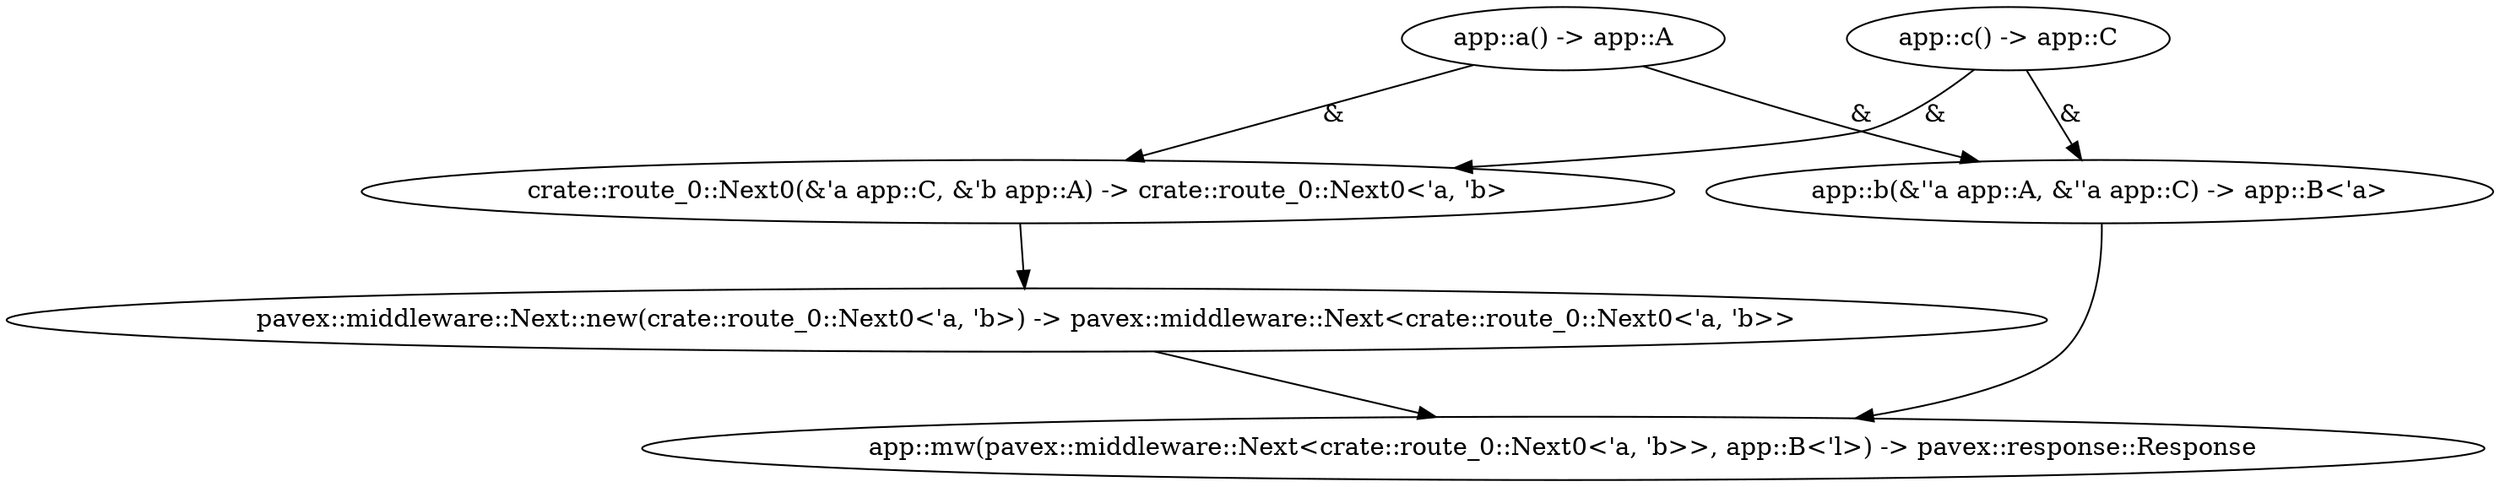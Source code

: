 digraph "GET /home - 0" {
    0 [ label = "app::mw(pavex::middleware::Next<crate::route_0::Next0<'a, 'b>>, app::B<'l>) -> pavex::response::Response"]
    1 [ label = "pavex::middleware::Next::new(crate::route_0::Next0<'a, 'b>) -> pavex::middleware::Next<crate::route_0::Next0<'a, 'b>>"]
    2 [ label = "app::b(&''a app::A, &''a app::C) -> app::B<'a>"]
    3 [ label = "app::a() -> app::A"]
    4 [ label = "app::c() -> app::C"]
    5 [ label = "crate::route_0::Next0(&'a app::C, &'b app::A) -> crate::route_0::Next0<'a, 'b>"]
    2 -> 0 [ ]
    4 -> 2 [ label = "&"]
    3 -> 2 [ label = "&"]
    1 -> 0 [ ]
    5 -> 1 [ ]
    3 -> 5 [ label = "&"]
    4 -> 5 [ label = "&"]
}

digraph "GET /home - 1" {
    0 [ label = "app::handler(&app::A, &app::C) -> pavex::response::Response"]
    1 [ label = "&app::C"]
    3 [ label = "<pavex::response::Response as pavex::response::IntoResponse>::into_response(pavex::response::Response) -> pavex::response::Response"]
    4 [ label = "&app::A"]
    1 -> 0 [ ]
    0 -> 3 [ ]
    4 -> 0 [ ]
}

digraph "* /home - 0" {
    0 [ label = "app::mw(pavex::middleware::Next<crate::route_1::Next0<'a>>, app::B<'l>) -> pavex::response::Response"]
    1 [ label = "pavex::middleware::Next::new(crate::route_1::Next0<'a>) -> pavex::middleware::Next<crate::route_1::Next0<'a>>"]
    2 [ label = "app::b(&''a app::A, &''a app::C) -> app::B<'a>"]
    3 [ label = "app::a() -> app::A"]
    4 [ label = "app::c() -> app::C"]
    5 [ label = "crate::route_1::Next0(&'a pavex::router::AllowedMethods) -> crate::route_1::Next0<'a>"]
    7 [ label = "&pavex::router::AllowedMethods"]
    2 -> 0 [ ]
    4 -> 2 [ label = "&"]
    3 -> 2 [ label = "&"]
    1 -> 0 [ ]
    5 -> 1 [ ]
    7 -> 5 [ ]
}

digraph "* /home - 1" {
    0 [ label = "pavex::router::default_fallback(&pavex::router::AllowedMethods) -> pavex::response::Response"]
    2 [ label = "<pavex::response::Response as pavex::response::IntoResponse>::into_response(pavex::response::Response) -> pavex::response::Response"]
    3 [ label = "&pavex::router::AllowedMethods"]
    0 -> 2 [ ]
    3 -> 0 [ ]
}

digraph app_state {
    0 [ label = "crate::ApplicationState() -> crate::ApplicationState"]
}
